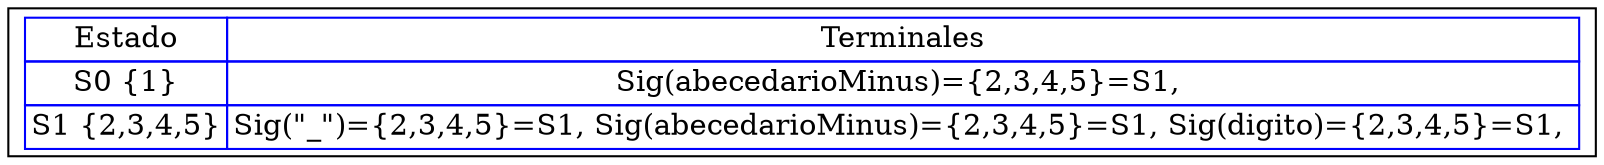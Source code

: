 digraph G{
rankdir=UD
node[shape=box]
concentrate=true
nodo0 [ label =<<table border='0' cellborder='1' color='blue' cellspacing='0'>
<tr><td>Estado</td><td>Terminales</td></tr>

<tr><td>S0 {1}</td><td>Sig(abecedarioMinus)={2,3,4,5}=S1, </td></tr>

<tr><td>S1 {2,3,4,5}</td><td>Sig("_")={2,3,4,5}=S1, Sig(abecedarioMinus)={2,3,4,5}=S1, Sig(digito)={2,3,4,5}=S1, </td></tr>

</table>
>];

}
